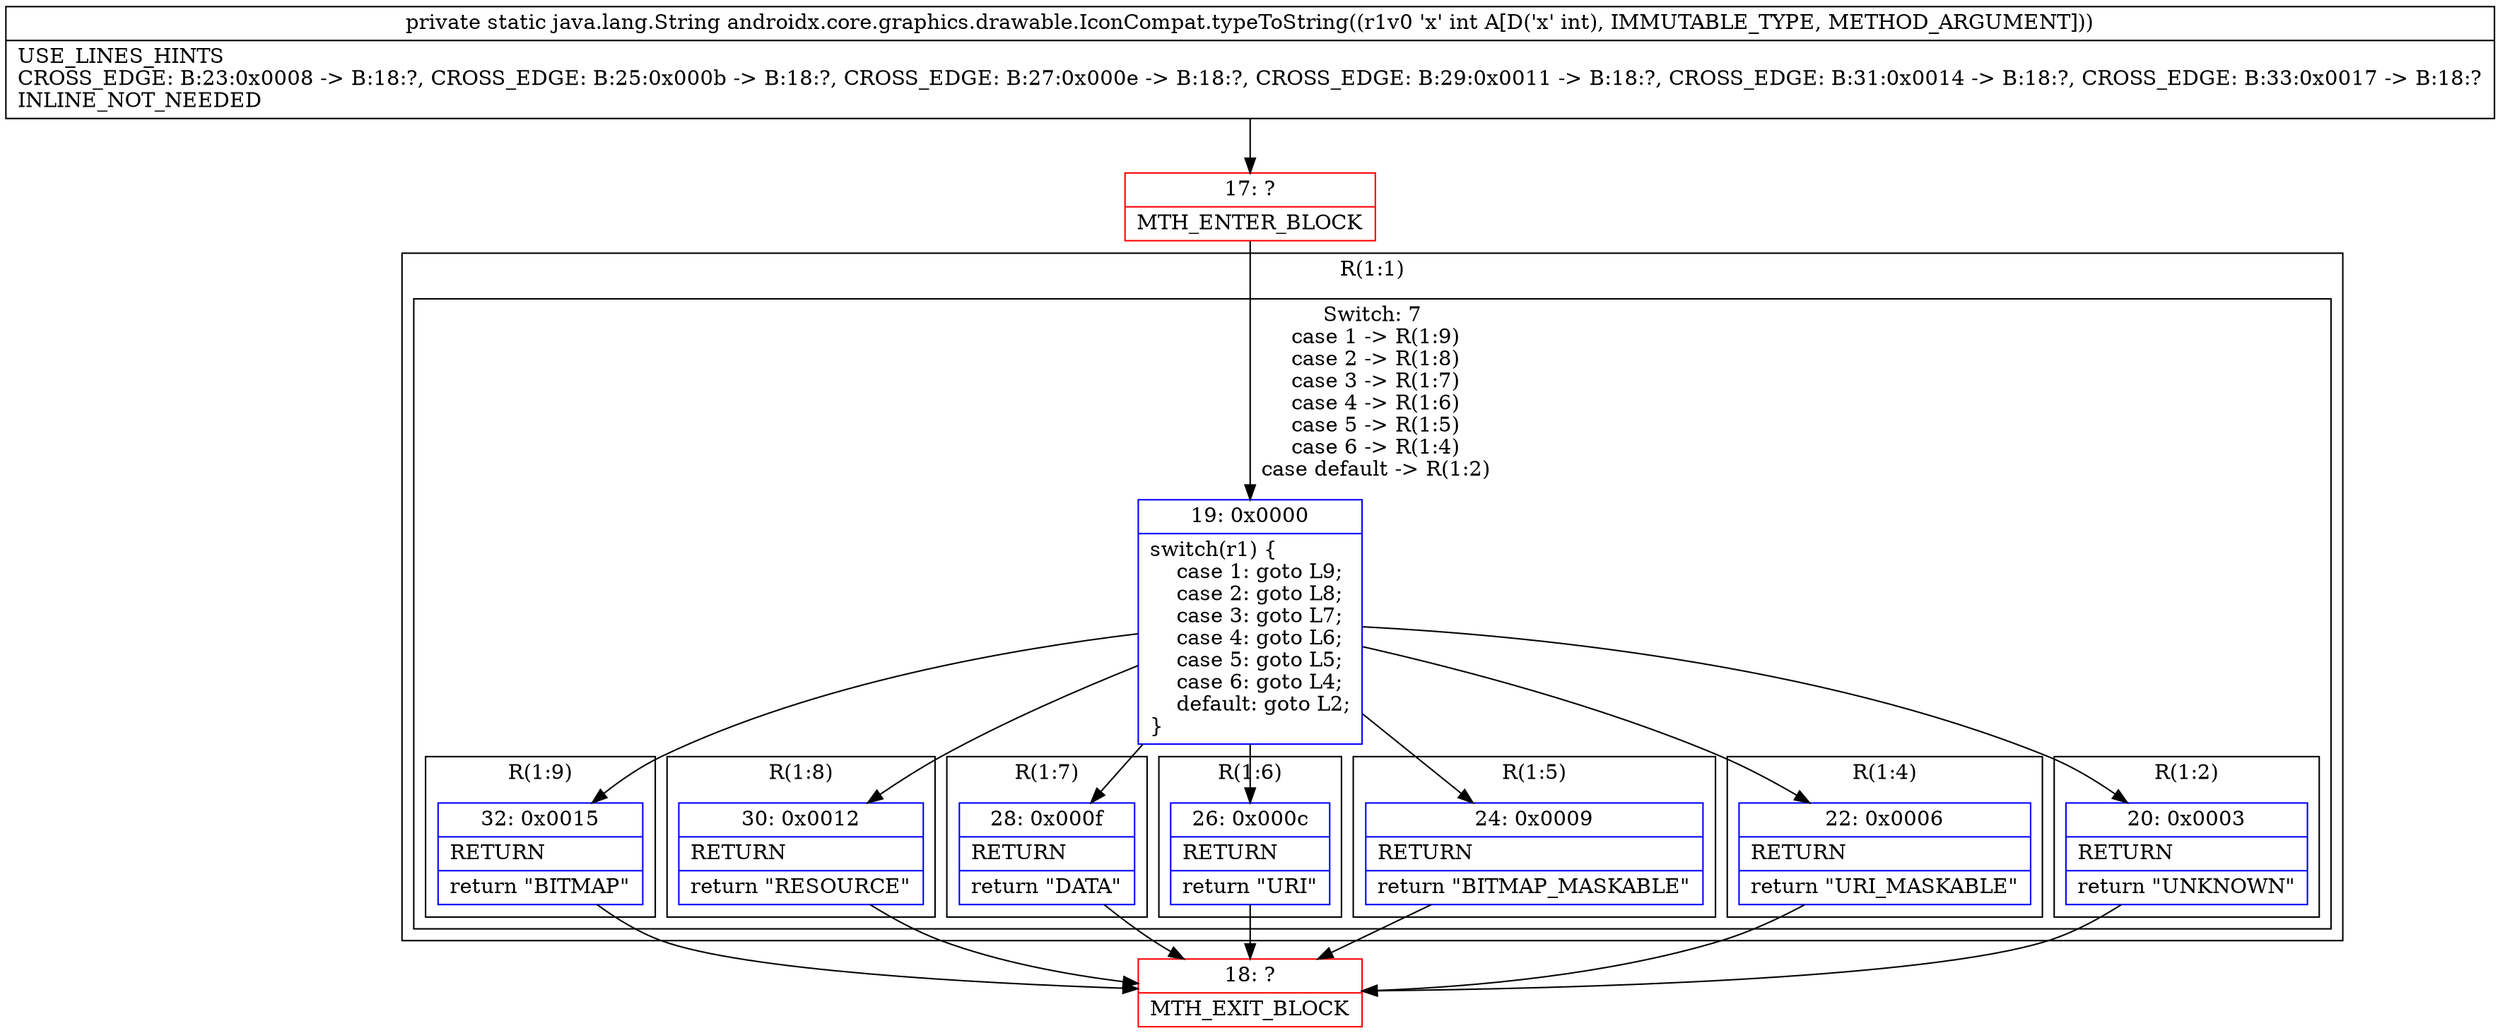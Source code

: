 digraph "CFG forandroidx.core.graphics.drawable.IconCompat.typeToString(I)Ljava\/lang\/String;" {
subgraph cluster_Region_1649533211 {
label = "R(1:1)";
node [shape=record,color=blue];
subgraph cluster_SwitchRegion_2073734853 {
label = "Switch: 7
 case 1 -> R(1:9)
 case 2 -> R(1:8)
 case 3 -> R(1:7)
 case 4 -> R(1:6)
 case 5 -> R(1:5)
 case 6 -> R(1:4)
 case default -> R(1:2)";
node [shape=record,color=blue];
Node_19 [shape=record,label="{19\:\ 0x0000|switch(r1) \{\l    case 1: goto L9;\l    case 2: goto L8;\l    case 3: goto L7;\l    case 4: goto L6;\l    case 5: goto L5;\l    case 6: goto L4;\l    default: goto L2;\l\}\l}"];
subgraph cluster_Region_219176851 {
label = "R(1:9)";
node [shape=record,color=blue];
Node_32 [shape=record,label="{32\:\ 0x0015|RETURN\l|return \"BITMAP\"\l}"];
}
subgraph cluster_Region_190309187 {
label = "R(1:8)";
node [shape=record,color=blue];
Node_30 [shape=record,label="{30\:\ 0x0012|RETURN\l|return \"RESOURCE\"\l}"];
}
subgraph cluster_Region_1726190091 {
label = "R(1:7)";
node [shape=record,color=blue];
Node_28 [shape=record,label="{28\:\ 0x000f|RETURN\l|return \"DATA\"\l}"];
}
subgraph cluster_Region_1218573460 {
label = "R(1:6)";
node [shape=record,color=blue];
Node_26 [shape=record,label="{26\:\ 0x000c|RETURN\l|return \"URI\"\l}"];
}
subgraph cluster_Region_1203947220 {
label = "R(1:5)";
node [shape=record,color=blue];
Node_24 [shape=record,label="{24\:\ 0x0009|RETURN\l|return \"BITMAP_MASKABLE\"\l}"];
}
subgraph cluster_Region_1941665940 {
label = "R(1:4)";
node [shape=record,color=blue];
Node_22 [shape=record,label="{22\:\ 0x0006|RETURN\l|return \"URI_MASKABLE\"\l}"];
}
subgraph cluster_Region_162713378 {
label = "R(1:2)";
node [shape=record,color=blue];
Node_20 [shape=record,label="{20\:\ 0x0003|RETURN\l|return \"UNKNOWN\"\l}"];
}
}
}
Node_17 [shape=record,color=red,label="{17\:\ ?|MTH_ENTER_BLOCK\l}"];
Node_18 [shape=record,color=red,label="{18\:\ ?|MTH_EXIT_BLOCK\l}"];
MethodNode[shape=record,label="{private static java.lang.String androidx.core.graphics.drawable.IconCompat.typeToString((r1v0 'x' int A[D('x' int), IMMUTABLE_TYPE, METHOD_ARGUMENT]))  | USE_LINES_HINTS\lCROSS_EDGE: B:23:0x0008 \-\> B:18:?, CROSS_EDGE: B:25:0x000b \-\> B:18:?, CROSS_EDGE: B:27:0x000e \-\> B:18:?, CROSS_EDGE: B:29:0x0011 \-\> B:18:?, CROSS_EDGE: B:31:0x0014 \-\> B:18:?, CROSS_EDGE: B:33:0x0017 \-\> B:18:?\lINLINE_NOT_NEEDED\l}"];
MethodNode -> Node_17;Node_19 -> Node_20;
Node_19 -> Node_22;
Node_19 -> Node_24;
Node_19 -> Node_26;
Node_19 -> Node_28;
Node_19 -> Node_30;
Node_19 -> Node_32;
Node_32 -> Node_18;
Node_30 -> Node_18;
Node_28 -> Node_18;
Node_26 -> Node_18;
Node_24 -> Node_18;
Node_22 -> Node_18;
Node_20 -> Node_18;
Node_17 -> Node_19;
}

